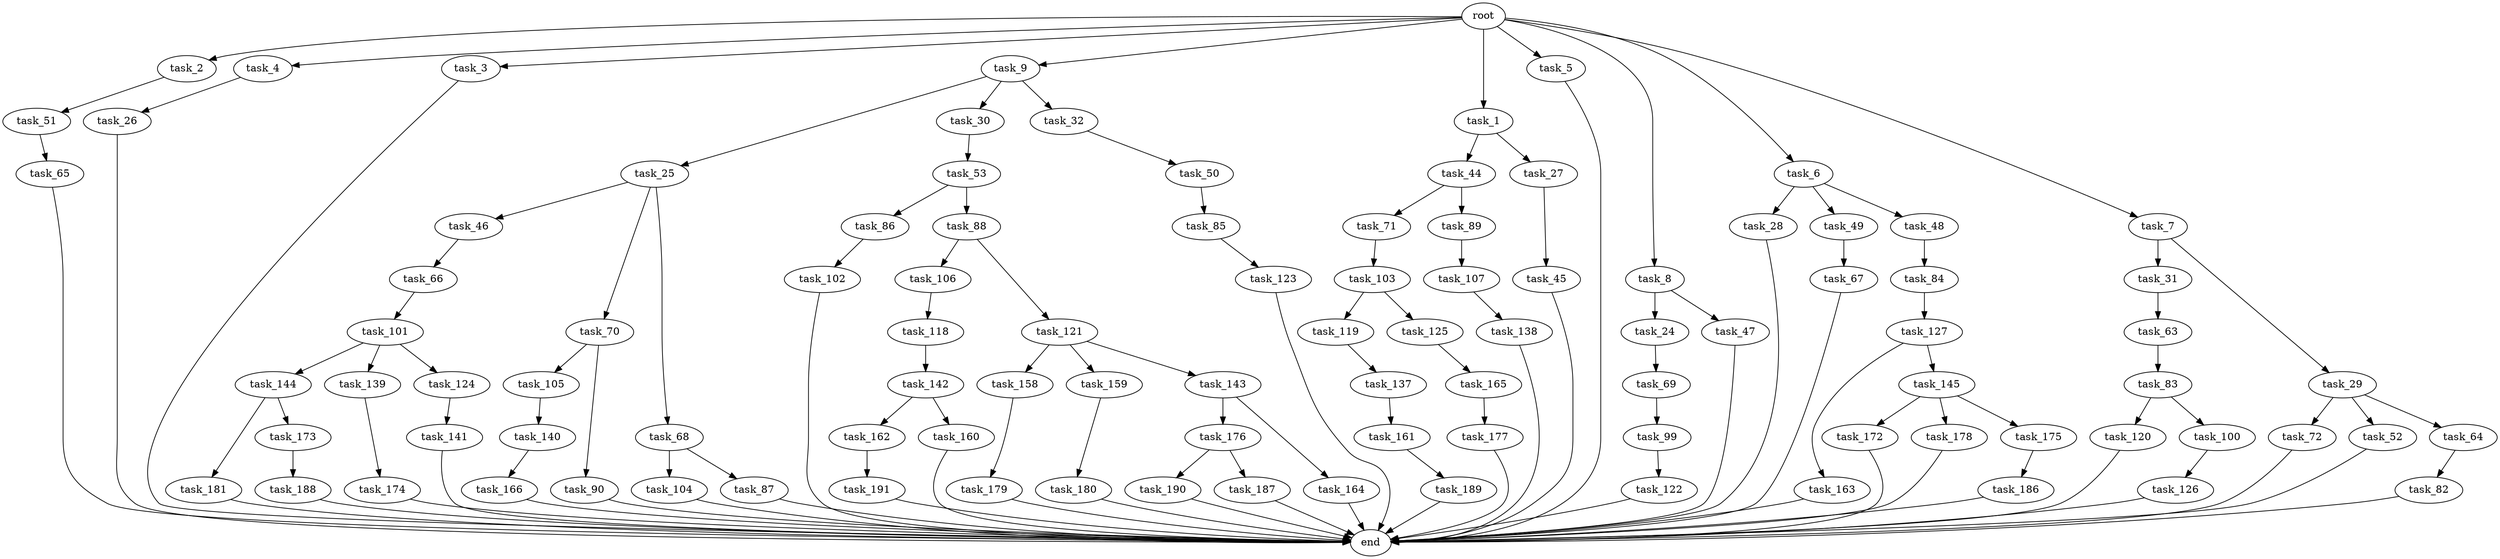 digraph G {
  task_118 [size="618475290.624000"];
  task_102 [size="274877906.944000"];
  task_65 [size="1099511627.776000"];
  task_176 [size="429496729.600000"];
  task_162 [size="274877906.944000"];
  task_158 [size="618475290.624000"];
  task_105 [size="154618822.656000"];
  task_72 [size="1391569403.904000"];
  task_119 [size="154618822.656000"];
  task_166 [size="618475290.624000"];
  task_45 [size="1717986918.400000"];
  task_25 [size="68719476.736000"];
  task_144 [size="1391569403.904000"];
  task_44 [size="1099511627.776000"];
  task_179 [size="618475290.624000"];
  task_164 [size="429496729.600000"];
  task_82 [size="68719476.736000"];
  task_139 [size="1391569403.904000"];
  task_28 [size="274877906.944000"];
  task_49 [size="274877906.944000"];
  task_71 [size="1099511627.776000"];
  task_120 [size="154618822.656000"];
  task_127 [size="429496729.600000"];
  task_31 [size="429496729.600000"];
  task_50 [size="154618822.656000"];
  task_90 [size="154618822.656000"];
  task_159 [size="618475290.624000"];
  task_106 [size="1717986918.400000"];
  task_121 [size="1717986918.400000"];
  task_140 [size="841813590.016000"];
  task_190 [size="841813590.016000"];
  task_122 [size="154618822.656000"];
  task_126 [size="274877906.944000"];
  task_52 [size="1391569403.904000"];
  task_2 [size="2.048000"];
  task_67 [size="68719476.736000"];
  task_186 [size="68719476.736000"];
  task_30 [size="68719476.736000"];
  task_177 [size="841813590.016000"];
  task_160 [size="274877906.944000"];
  task_104 [size="1099511627.776000"];
  task_4 [size="2.048000"];
  task_48 [size="274877906.944000"];
  task_141 [size="618475290.624000"];
  task_85 [size="429496729.600000"];
  task_138 [size="841813590.016000"];
  task_181 [size="618475290.624000"];
  task_173 [size="618475290.624000"];
  task_172 [size="1391569403.904000"];
  task_89 [size="1099511627.776000"];
  task_24 [size="68719476.736000"];
  task_3 [size="2.048000"];
  task_9 [size="2.048000"];
  task_32 [size="68719476.736000"];
  task_143 [size="618475290.624000"];
  task_163 [size="841813590.016000"];
  task_174 [size="429496729.600000"];
  task_86 [size="154618822.656000"];
  task_189 [size="1717986918.400000"];
  task_101 [size="1717986918.400000"];
  task_1 [size="2.048000"];
  task_107 [size="618475290.624000"];
  task_26 [size="274877906.944000"];
  task_99 [size="841813590.016000"];
  task_69 [size="1717986918.400000"];
  task_46 [size="618475290.624000"];
  task_5 [size="2.048000"];
  task_88 [size="154618822.656000"];
  end [size="0.000000"];
  task_8 [size="2.048000"];
  task_87 [size="1099511627.776000"];
  task_64 [size="1391569403.904000"];
  task_84 [size="429496729.600000"];
  task_83 [size="429496729.600000"];
  task_63 [size="274877906.944000"];
  task_142 [size="1099511627.776000"];
  task_47 [size="68719476.736000"];
  task_29 [size="429496729.600000"];
  task_145 [size="841813590.016000"];
  task_53 [size="68719476.736000"];
  task_178 [size="1391569403.904000"];
  root [size="0.000000"];
  task_187 [size="841813590.016000"];
  task_27 [size="1099511627.776000"];
  task_123 [size="429496729.600000"];
  task_180 [size="274877906.944000"];
  task_6 [size="2.048000"];
  task_70 [size="618475290.624000"];
  task_191 [size="1099511627.776000"];
  task_175 [size="1391569403.904000"];
  task_188 [size="68719476.736000"];
  task_100 [size="154618822.656000"];
  task_165 [size="618475290.624000"];
  task_161 [size="429496729.600000"];
  task_51 [size="429496729.600000"];
  task_125 [size="154618822.656000"];
  task_124 [size="1391569403.904000"];
  task_7 [size="2.048000"];
  task_137 [size="1099511627.776000"];
  task_68 [size="618475290.624000"];
  task_66 [size="1717986918.400000"];
  task_103 [size="618475290.624000"];

  task_118 -> task_142 [size="536870912.000000"];
  task_102 -> end [size="1.000000"];
  task_65 -> end [size="1.000000"];
  task_176 -> task_190 [size="411041792.000000"];
  task_176 -> task_187 [size="411041792.000000"];
  task_162 -> task_191 [size="536870912.000000"];
  task_158 -> task_179 [size="301989888.000000"];
  task_105 -> task_140 [size="411041792.000000"];
  task_72 -> end [size="1.000000"];
  task_119 -> task_137 [size="536870912.000000"];
  task_166 -> end [size="1.000000"];
  task_45 -> end [size="1.000000"];
  task_25 -> task_68 [size="301989888.000000"];
  task_25 -> task_70 [size="301989888.000000"];
  task_25 -> task_46 [size="301989888.000000"];
  task_144 -> task_181 [size="301989888.000000"];
  task_144 -> task_173 [size="301989888.000000"];
  task_44 -> task_71 [size="536870912.000000"];
  task_44 -> task_89 [size="536870912.000000"];
  task_179 -> end [size="1.000000"];
  task_164 -> end [size="1.000000"];
  task_82 -> end [size="1.000000"];
  task_139 -> task_174 [size="209715200.000000"];
  task_28 -> end [size="1.000000"];
  task_49 -> task_67 [size="33554432.000000"];
  task_71 -> task_103 [size="301989888.000000"];
  task_120 -> end [size="1.000000"];
  task_127 -> task_145 [size="411041792.000000"];
  task_127 -> task_163 [size="411041792.000000"];
  task_31 -> task_63 [size="134217728.000000"];
  task_50 -> task_85 [size="209715200.000000"];
  task_90 -> end [size="1.000000"];
  task_159 -> task_180 [size="134217728.000000"];
  task_106 -> task_118 [size="301989888.000000"];
  task_121 -> task_143 [size="301989888.000000"];
  task_121 -> task_158 [size="301989888.000000"];
  task_121 -> task_159 [size="301989888.000000"];
  task_140 -> task_166 [size="301989888.000000"];
  task_190 -> end [size="1.000000"];
  task_122 -> end [size="1.000000"];
  task_126 -> end [size="1.000000"];
  task_52 -> end [size="1.000000"];
  task_2 -> task_51 [size="209715200.000000"];
  task_67 -> end [size="1.000000"];
  task_186 -> end [size="1.000000"];
  task_30 -> task_53 [size="33554432.000000"];
  task_177 -> end [size="1.000000"];
  task_160 -> end [size="1.000000"];
  task_104 -> end [size="1.000000"];
  task_4 -> task_26 [size="134217728.000000"];
  task_48 -> task_84 [size="209715200.000000"];
  task_141 -> end [size="1.000000"];
  task_85 -> task_123 [size="209715200.000000"];
  task_138 -> end [size="1.000000"];
  task_181 -> end [size="1.000000"];
  task_173 -> task_188 [size="33554432.000000"];
  task_172 -> end [size="1.000000"];
  task_89 -> task_107 [size="301989888.000000"];
  task_24 -> task_69 [size="838860800.000000"];
  task_3 -> end [size="1.000000"];
  task_9 -> task_25 [size="33554432.000000"];
  task_9 -> task_30 [size="33554432.000000"];
  task_9 -> task_32 [size="33554432.000000"];
  task_32 -> task_50 [size="75497472.000000"];
  task_143 -> task_164 [size="209715200.000000"];
  task_143 -> task_176 [size="209715200.000000"];
  task_163 -> end [size="1.000000"];
  task_174 -> end [size="1.000000"];
  task_86 -> task_102 [size="134217728.000000"];
  task_189 -> end [size="1.000000"];
  task_101 -> task_124 [size="679477248.000000"];
  task_101 -> task_139 [size="679477248.000000"];
  task_101 -> task_144 [size="679477248.000000"];
  task_1 -> task_44 [size="536870912.000000"];
  task_1 -> task_27 [size="536870912.000000"];
  task_107 -> task_138 [size="411041792.000000"];
  task_26 -> end [size="1.000000"];
  task_99 -> task_122 [size="75497472.000000"];
  task_69 -> task_99 [size="411041792.000000"];
  task_46 -> task_66 [size="838860800.000000"];
  task_5 -> end [size="1.000000"];
  task_88 -> task_106 [size="838860800.000000"];
  task_88 -> task_121 [size="838860800.000000"];
  task_8 -> task_24 [size="33554432.000000"];
  task_8 -> task_47 [size="33554432.000000"];
  task_87 -> end [size="1.000000"];
  task_64 -> task_82 [size="33554432.000000"];
  task_84 -> task_127 [size="209715200.000000"];
  task_83 -> task_120 [size="75497472.000000"];
  task_83 -> task_100 [size="75497472.000000"];
  task_63 -> task_83 [size="209715200.000000"];
  task_142 -> task_160 [size="134217728.000000"];
  task_142 -> task_162 [size="134217728.000000"];
  task_47 -> end [size="1.000000"];
  task_29 -> task_72 [size="679477248.000000"];
  task_29 -> task_52 [size="679477248.000000"];
  task_29 -> task_64 [size="679477248.000000"];
  task_145 -> task_175 [size="679477248.000000"];
  task_145 -> task_178 [size="679477248.000000"];
  task_145 -> task_172 [size="679477248.000000"];
  task_53 -> task_86 [size="75497472.000000"];
  task_53 -> task_88 [size="75497472.000000"];
  task_178 -> end [size="1.000000"];
  root -> task_2 [size="1.000000"];
  root -> task_6 [size="1.000000"];
  root -> task_4 [size="1.000000"];
  root -> task_5 [size="1.000000"];
  root -> task_3 [size="1.000000"];
  root -> task_9 [size="1.000000"];
  root -> task_8 [size="1.000000"];
  root -> task_7 [size="1.000000"];
  root -> task_1 [size="1.000000"];
  task_187 -> end [size="1.000000"];
  task_27 -> task_45 [size="838860800.000000"];
  task_123 -> end [size="1.000000"];
  task_180 -> end [size="1.000000"];
  task_6 -> task_48 [size="134217728.000000"];
  task_6 -> task_28 [size="134217728.000000"];
  task_6 -> task_49 [size="134217728.000000"];
  task_70 -> task_90 [size="75497472.000000"];
  task_70 -> task_105 [size="75497472.000000"];
  task_191 -> end [size="1.000000"];
  task_175 -> task_186 [size="33554432.000000"];
  task_188 -> end [size="1.000000"];
  task_100 -> task_126 [size="134217728.000000"];
  task_165 -> task_177 [size="411041792.000000"];
  task_161 -> task_189 [size="838860800.000000"];
  task_51 -> task_65 [size="536870912.000000"];
  task_125 -> task_165 [size="301989888.000000"];
  task_124 -> task_141 [size="301989888.000000"];
  task_7 -> task_29 [size="209715200.000000"];
  task_7 -> task_31 [size="209715200.000000"];
  task_137 -> task_161 [size="209715200.000000"];
  task_68 -> task_104 [size="536870912.000000"];
  task_68 -> task_87 [size="536870912.000000"];
  task_66 -> task_101 [size="838860800.000000"];
  task_103 -> task_119 [size="75497472.000000"];
  task_103 -> task_125 [size="75497472.000000"];
}
